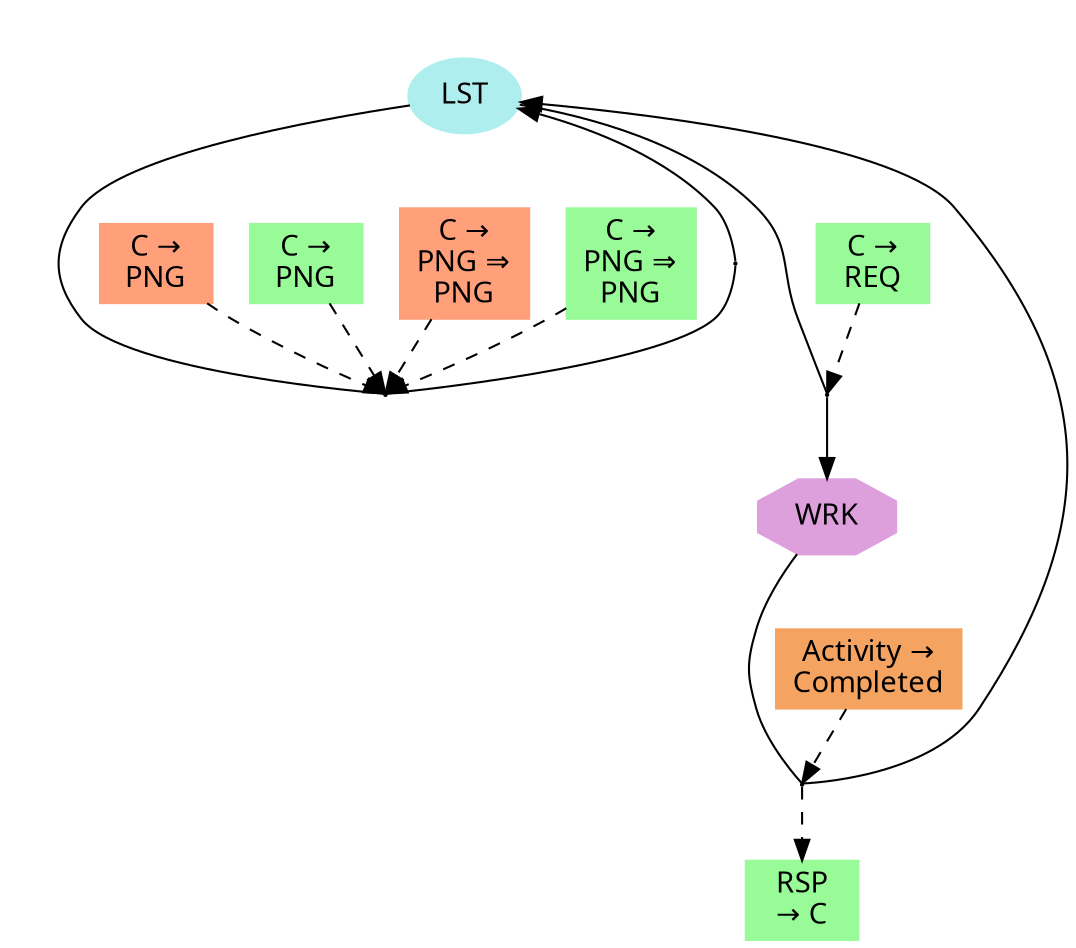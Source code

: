 digraph {
color=white;
concentrate=true;
graph [ fontname="sans-serif" ];
node [ fontname="sans-serif" ];
edge [ fontname="sans-serif" ];
subgraph cluster_0_false {
A_0_false [ label="LST", shape=ellipse, style=filled, color=PaleTurquoise ];
subgraph cluster_0 {
T_0_18446744073709551615 [ shape=point, height=0.015, width=0.015 ];
B_0_18446744073709551615_0_false [ shape=point, height=0.015, width=0.015, style=filled ];
D_0_18446744073709551615_2 [ label="C &#8594;\nPNG", shape=box, style=filled, color=LightSalmon ];
A_0_false -> D_0_18446744073709551615_2 [ style=invis ];
D_0_18446744073709551615_4 [ label="C &#8594;\nPNG", shape=box, style=filled, color=PaleGreen ];
A_0_false -> D_0_18446744073709551615_4 [ style=invis ];
D_0_18446744073709551615_5 [ label="C &#8594;\nPNG &#8658;\nPNG", shape=box, style=filled, color=LightSalmon ];
A_0_false -> D_0_18446744073709551615_5 [ style=invis ];
D_0_18446744073709551615_6 [ label="C &#8594;\nPNG &#8658;\nPNG", shape=box, style=filled, color=PaleGreen ];
A_0_false -> D_0_18446744073709551615_6 [ style=invis ];
}
subgraph cluster_1 {
T_1_18446744073709551615 [ shape=point, height=0.015, width=0.015 ];
D_1_18446744073709551615_1 [ label="C &#8594;\nREQ", shape=box, style=filled, color=PaleGreen ];
A_0_false -> D_1_18446744073709551615_1 [ style=invis ];
}
}
subgraph cluster_1_true {
A_1_true [ label="WRK", shape=octagon, style=filled, color=Plum ];
subgraph cluster_2 {
T_2_18446744073709551615 [ shape=point, height=0.015, width=0.015 ];
D_2_18446744073709551615_7 [ label="Activity &#8594;\nCompleted", shape=box, style=filled, color=SandyBrown ];
A_1_true -> D_2_18446744073709551615_7 [ style=invis ];
}
}
A_0_false -> T_0_18446744073709551615 [ arrowhead=none, direction=forward ];
B_0_18446744073709551615_0_false -> A_0_false [ constraint=false ];
B_0_18446744073709551615_0_false -> T_0_18446744073709551615 [ arrowhead=none, direction=forward ];
D_0_18446744073709551615_2 -> T_0_18446744073709551615 [ style=dashed ];
D_0_18446744073709551615_4 -> T_0_18446744073709551615 [ style=dashed ];
D_0_18446744073709551615_5 -> T_0_18446744073709551615 [ style=dashed ];
D_0_18446744073709551615_6 -> T_0_18446744073709551615 [ style=dashed ];
A_0_false -> T_1_18446744073709551615 [ arrowhead=none, direction=forward ];
T_1_18446744073709551615 -> A_1_true [ constraint=true ];
D_1_18446744073709551615_1 -> T_1_18446744073709551615 [ style=dashed ];
A_1_true -> T_2_18446744073709551615 [ arrowhead=none, direction=forward ];
T_2_18446744073709551615 -> A_0_false [ constraint=false ];
D_2_18446744073709551615_7 -> T_2_18446744073709551615 [ style=dashed ];
S_2_18446744073709551615_8 [ label="RSP\n&#8594; C", shape=box, style=filled, color=PaleGreen ];
T_2_18446744073709551615 -> S_2_18446744073709551615_8 [ style=dashed ];
}
